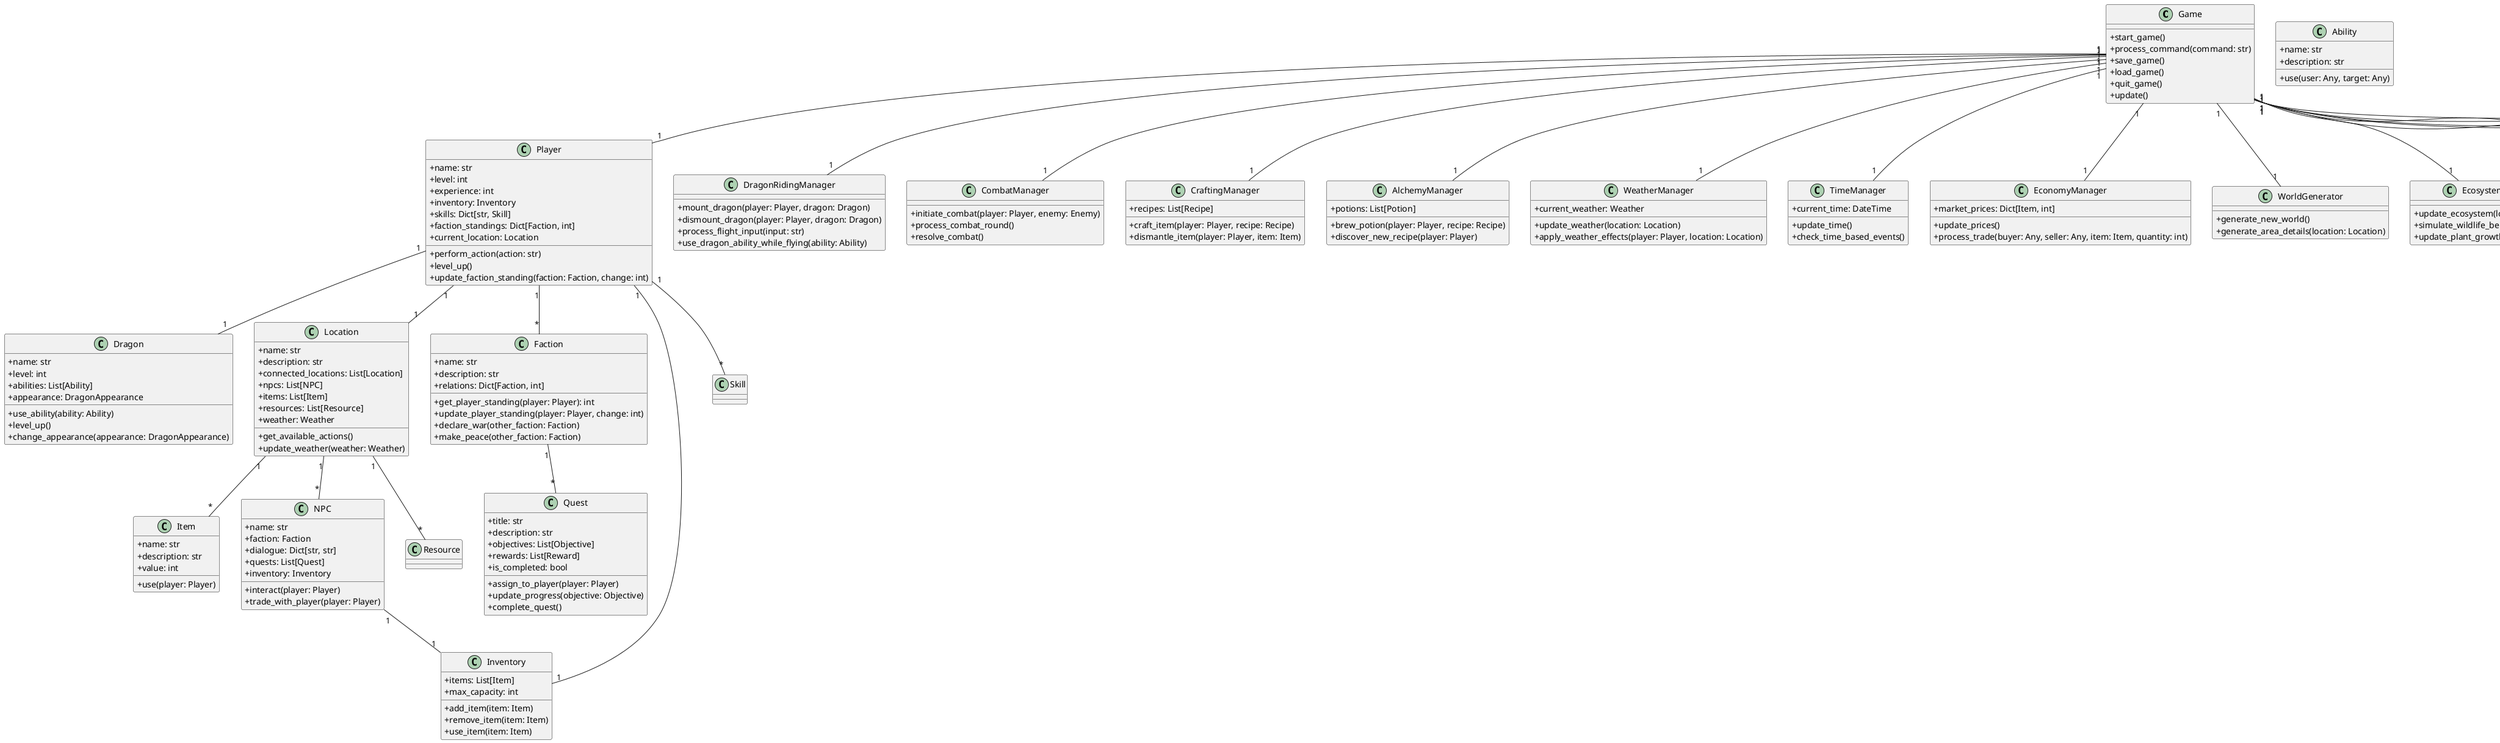 @startuml
skinparam classAttributeIconSize 0

class Game {
  +start_game()
  +process_command(command: str)
  +save_game()
  +load_game()
  +quit_game()
  +update()
}

class Player {
  +name: str
  +level: int
  +experience: int
  +inventory: Inventory
  +skills: Dict[str, Skill]
  +faction_standings: Dict[Faction, int]
  +current_location: Location
  +perform_action(action: str)
  +level_up()
  +update_faction_standing(faction: Faction, change: int)
}

class Dragon {
  +name: str
  +level: int
  +abilities: List[Ability]
  +appearance: DragonAppearance
  +use_ability(ability: Ability)
  +level_up()
  +change_appearance(appearance: DragonAppearance)
}

class DragonRidingManager {
  +mount_dragon(player: Player, dragon: Dragon)
  +dismount_dragon(player: Player, dragon: Dragon)
  +process_flight_input(input: str)
  +use_dragon_ability_while_flying(ability: Ability)
}

class Location {
  +name: str
  +description: str
  +connected_locations: List[Location]
  +npcs: List[NPC]
  +items: List[Item]
  +resources: List[Resource]
  +weather: Weather
  +get_available_actions()
  +update_weather(weather: Weather)
}

class Faction {
  +name: str
  +description: str
  +relations: Dict[Faction, int]
  +get_player_standing(player: Player): int
  +update_player_standing(player: Player, change: int)
  +declare_war(other_faction: Faction)
  +make_peace(other_faction: Faction)
}

class Quest {
  +title: str
  +description: str
  +objectives: List[Objective]
  +rewards: List[Reward]
  +is_completed: bool
  +assign_to_player(player: Player)
  +update_progress(objective: Objective)
  +complete_quest()
}

class Inventory {
  +items: List[Item]
  +max_capacity: int
  +add_item(item: Item)
  +remove_item(item: Item)
  +use_item(item: Item)
}

class Item {
  +name: str
  +description: str
  +value: int
  +use(player: Player)
}

class Ability {
  +name: str
  +description: str
  +use(user: Any, target: Any)
}

class NPC {
  +name: str
  +faction: Faction
  +dialogue: Dict[str, str]
  +quests: List[Quest]
  +inventory: Inventory
  +interact(player: Player)
  +trade_with_player(player: Player)
}

class CombatManager {
  +initiate_combat(player: Player, enemy: Enemy)
  +process_combat_round()
  +resolve_combat()
}

class CraftingManager {
  +recipes: List[Recipe]
  +craft_item(player: Player, recipe: Recipe)
  +dismantle_item(player: Player, item: Item)
}

class AlchemyManager {
  +potions: List[Potion]
  +brew_potion(player: Player, recipe: Recipe)
  +discover_new_recipe(player: Player)
}

class WeatherManager {
  +current_weather: Weather
  +update_weather(location: Location)
  +apply_weather_effects(player: Player, location: Location)
}

class TimeManager {
  +current_time: DateTime
  +update_time()
  +check_time_based_events()
}

class EconomyManager {
  +market_prices: Dict[Item, int]
  +update_prices()
  +process_trade(buyer: Any, seller: Any, item: Item, quantity: int)
}

class WorldGenerator {
  +generate_new_world()
  +generate_area_details(location: Location)
}

class EcosystemManager {
  +update_ecosystem(location: Location)
  +simulate_wildlife_behavior()
  +update_plant_growth()
}

class FactionManager {
  +factions: List[Faction]
  +update_faction_relations()
  +process_faction_event(event: FactionEvent)
}

class SkillManager {
  +update_skill_experience(player: Player, skill: Skill, exp: int)
  +check_skill_level_up(player: Player, skill: Skill)
  +apply_skill_decay()
}

class StoryManager {
  +story_state: Dict[str, Any]
  +update_story_state(event: StoryEvent)
  +generate_dynamic_quest()
  +process_player_choice(choice: str)
}

class QuestManager {
  +available_quests: List[Quest]
  +active_quests: List[Quest]
  +generate_quest(context: Dict[str, Any])
  +update_quest_progress(player: Player, quest: Quest)
}

class DialogueSystem {
  +initiate_dialogue(player: Player, npc: NPC)
  +process_dialogue_choice(choice: str)
}

class UIManager {
  +current_interface: Interface
  +update_display()
  +handle_user_input(input: str)
}

Game "1" -- "1" Player
Game "1" -- "1" DragonRidingManager
Game "1" -- "1" CombatManager
Game "1" -- "1" CraftingManager
Game "1" -- "1" AlchemyManager
Game "1" -- "1" WeatherManager
Game "1" -- "1" TimeManager
Game "1" -- "1" EconomyManager
Game "1" -- "1" WorldGenerator
Game "1" -- "1" EcosystemManager
Game "1" -- "1" FactionManager
Game "1" -- "1" SkillManager
Game "1" -- "1" StoryManager
Game "1" -- "1" QuestManager
Game "1" -- "1" DialogueSystem
Game "1" -- "1" UIManager

Player "1" -- "1" Dragon
Player "1" -- "1" Inventory
Player "1" -- "1" Location
Player "1" -- "*" Faction
Player "1" -- "*" Skill
Faction "1" -- "*" Quest
Location "1" -- "*" NPC
Location "1" -- "*" Item
Location "1" -- "*" Resource
NPC "1" -- "1" Inventory
@enduml

